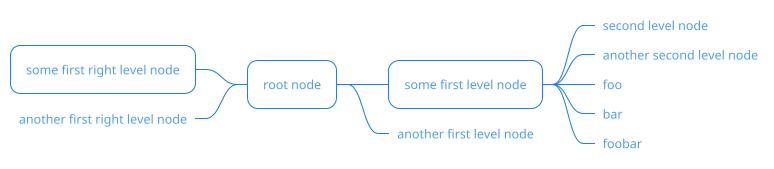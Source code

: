 ' Do not edit
' Theme Gallery
' autogenerated by script
'
@startmindmap
!$PUML_OUTLINE = "true"
!$PUML_MODE = "dark"
!theme cloudscape-design
+ root node
++ some first level node
+++_ second level node
+++_ another second level node
+++_ foo
+++_ bar
+++_ foobar
++_ another first level node
-- some first right level node
--_ another first right level node
@endmindmap
